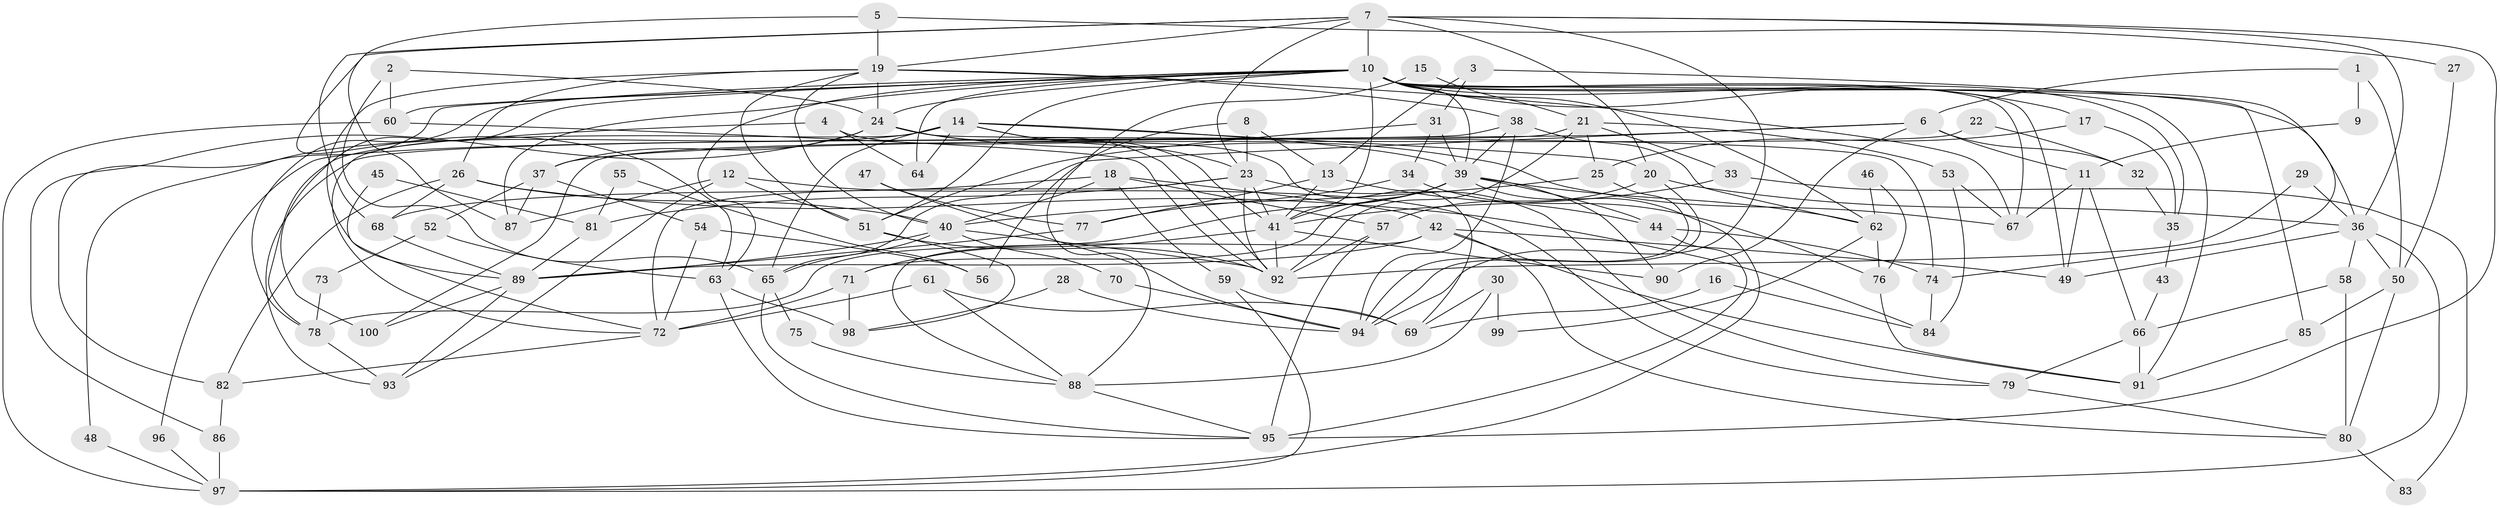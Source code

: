 // original degree distribution, {3: 0.24285714285714285, 6: 0.06428571428571428, 4: 0.3, 2: 0.15, 5: 0.17142857142857143, 7: 0.05, 8: 0.014285714285714285, 9: 0.007142857142857143}
// Generated by graph-tools (version 1.1) at 2025/51/03/04/25 22:51:18]
// undirected, 100 vertices, 223 edges
graph export_dot {
  node [color=gray90,style=filled];
  1;
  2;
  3;
  4;
  5;
  6;
  7;
  8;
  9;
  10;
  11;
  12;
  13;
  14;
  15;
  16;
  17;
  18;
  19;
  20;
  21;
  22;
  23;
  24;
  25;
  26;
  27;
  28;
  29;
  30;
  31;
  32;
  33;
  34;
  35;
  36;
  37;
  38;
  39;
  40;
  41;
  42;
  43;
  44;
  45;
  46;
  47;
  48;
  49;
  50;
  51;
  52;
  53;
  54;
  55;
  56;
  57;
  58;
  59;
  60;
  61;
  62;
  63;
  64;
  65;
  66;
  67;
  68;
  69;
  70;
  71;
  72;
  73;
  74;
  75;
  76;
  77;
  78;
  79;
  80;
  81;
  82;
  83;
  84;
  85;
  86;
  87;
  88;
  89;
  90;
  91;
  92;
  93;
  94;
  95;
  96;
  97;
  98;
  99;
  100;
  1 -- 6 [weight=1.0];
  1 -- 9 [weight=1.0];
  1 -- 50 [weight=1.0];
  2 -- 24 [weight=1.0];
  2 -- 60 [weight=1.0];
  2 -- 65 [weight=1.0];
  3 -- 13 [weight=1.0];
  3 -- 31 [weight=1.0];
  3 -- 74 [weight=1.0];
  4 -- 64 [weight=1.0];
  4 -- 69 [weight=1.0];
  4 -- 78 [weight=1.0];
  5 -- 19 [weight=1.0];
  5 -- 27 [weight=1.0];
  5 -- 63 [weight=1.0];
  6 -- 11 [weight=1.0];
  6 -- 32 [weight=1.0];
  6 -- 37 [weight=1.0];
  6 -- 65 [weight=1.0];
  6 -- 90 [weight=1.0];
  7 -- 10 [weight=1.0];
  7 -- 19 [weight=1.0];
  7 -- 20 [weight=1.0];
  7 -- 23 [weight=1.0];
  7 -- 36 [weight=1.0];
  7 -- 68 [weight=1.0];
  7 -- 87 [weight=1.0];
  7 -- 94 [weight=1.0];
  7 -- 95 [weight=1.0];
  8 -- 13 [weight=1.0];
  8 -- 23 [weight=1.0];
  8 -- 56 [weight=1.0];
  9 -- 11 [weight=1.0];
  10 -- 17 [weight=1.0];
  10 -- 24 [weight=1.0];
  10 -- 35 [weight=1.0];
  10 -- 36 [weight=2.0];
  10 -- 39 [weight=1.0];
  10 -- 41 [weight=1.0];
  10 -- 49 [weight=1.0];
  10 -- 51 [weight=1.0];
  10 -- 60 [weight=1.0];
  10 -- 62 [weight=1.0];
  10 -- 63 [weight=1.0];
  10 -- 64 [weight=1.0];
  10 -- 67 [weight=1.0];
  10 -- 78 [weight=1.0];
  10 -- 82 [weight=1.0];
  10 -- 85 [weight=1.0];
  10 -- 87 [weight=1.0];
  10 -- 91 [weight=1.0];
  10 -- 100 [weight=1.0];
  11 -- 49 [weight=1.0];
  11 -- 66 [weight=1.0];
  11 -- 67 [weight=1.0];
  12 -- 51 [weight=1.0];
  12 -- 79 [weight=1.0];
  12 -- 87 [weight=1.0];
  12 -- 93 [weight=1.0];
  13 -- 41 [weight=1.0];
  13 -- 44 [weight=1.0];
  13 -- 77 [weight=1.0];
  14 -- 20 [weight=1.0];
  14 -- 23 [weight=2.0];
  14 -- 39 [weight=1.0];
  14 -- 41 [weight=1.0];
  14 -- 48 [weight=1.0];
  14 -- 64 [weight=1.0];
  14 -- 65 [weight=1.0];
  14 -- 72 [weight=2.0];
  15 -- 21 [weight=1.0];
  15 -- 88 [weight=1.0];
  16 -- 69 [weight=1.0];
  16 -- 84 [weight=1.0];
  17 -- 25 [weight=1.0];
  17 -- 35 [weight=1.0];
  18 -- 40 [weight=1.0];
  18 -- 42 [weight=2.0];
  18 -- 57 [weight=1.0];
  18 -- 59 [weight=1.0];
  18 -- 68 [weight=1.0];
  19 -- 24 [weight=2.0];
  19 -- 26 [weight=1.0];
  19 -- 38 [weight=1.0];
  19 -- 40 [weight=1.0];
  19 -- 51 [weight=1.0];
  19 -- 67 [weight=1.0];
  19 -- 89 [weight=1.0];
  20 -- 36 [weight=1.0];
  20 -- 57 [weight=1.0];
  20 -- 94 [weight=1.0];
  21 -- 25 [weight=1.0];
  21 -- 33 [weight=1.0];
  21 -- 53 [weight=1.0];
  21 -- 92 [weight=1.0];
  21 -- 93 [weight=1.0];
  22 -- 32 [weight=1.0];
  22 -- 100 [weight=1.0];
  23 -- 41 [weight=2.0];
  23 -- 72 [weight=1.0];
  23 -- 79 [weight=1.0];
  23 -- 81 [weight=1.0];
  23 -- 92 [weight=1.0];
  24 -- 37 [weight=1.0];
  24 -- 67 [weight=1.0];
  24 -- 74 [weight=1.0];
  24 -- 86 [weight=1.0];
  24 -- 92 [weight=1.0];
  25 -- 40 [weight=1.0];
  25 -- 94 [weight=1.0];
  26 -- 40 [weight=1.0];
  26 -- 68 [weight=1.0];
  26 -- 82 [weight=1.0];
  26 -- 84 [weight=1.0];
  27 -- 50 [weight=1.0];
  28 -- 94 [weight=1.0];
  28 -- 98 [weight=1.0];
  29 -- 36 [weight=1.0];
  29 -- 92 [weight=1.0];
  30 -- 69 [weight=1.0];
  30 -- 88 [weight=1.0];
  30 -- 99 [weight=1.0];
  31 -- 34 [weight=1.0];
  31 -- 39 [weight=1.0];
  31 -- 51 [weight=1.0];
  32 -- 35 [weight=1.0];
  33 -- 41 [weight=1.0];
  33 -- 83 [weight=1.0];
  34 -- 76 [weight=1.0];
  34 -- 77 [weight=1.0];
  35 -- 43 [weight=1.0];
  36 -- 49 [weight=1.0];
  36 -- 50 [weight=1.0];
  36 -- 58 [weight=1.0];
  36 -- 97 [weight=1.0];
  37 -- 52 [weight=1.0];
  37 -- 54 [weight=1.0];
  37 -- 87 [weight=1.0];
  38 -- 39 [weight=1.0];
  38 -- 62 [weight=1.0];
  38 -- 94 [weight=1.0];
  38 -- 96 [weight=1.0];
  39 -- 41 [weight=1.0];
  39 -- 44 [weight=1.0];
  39 -- 62 [weight=2.0];
  39 -- 71 [weight=1.0];
  39 -- 78 [weight=1.0];
  39 -- 90 [weight=1.0];
  39 -- 97 [weight=1.0];
  40 -- 65 [weight=1.0];
  40 -- 70 [weight=1.0];
  40 -- 89 [weight=1.0];
  40 -- 92 [weight=1.0];
  41 -- 71 [weight=1.0];
  41 -- 90 [weight=2.0];
  41 -- 92 [weight=1.0];
  42 -- 49 [weight=1.0];
  42 -- 80 [weight=1.0];
  42 -- 88 [weight=1.0];
  42 -- 89 [weight=1.0];
  42 -- 91 [weight=1.0];
  43 -- 66 [weight=1.0];
  44 -- 74 [weight=1.0];
  44 -- 95 [weight=1.0];
  45 -- 72 [weight=1.0];
  45 -- 81 [weight=1.0];
  46 -- 62 [weight=1.0];
  46 -- 76 [weight=1.0];
  47 -- 77 [weight=1.0];
  47 -- 94 [weight=1.0];
  48 -- 97 [weight=1.0];
  50 -- 80 [weight=1.0];
  50 -- 85 [weight=1.0];
  51 -- 92 [weight=1.0];
  51 -- 98 [weight=1.0];
  52 -- 63 [weight=1.0];
  52 -- 73 [weight=1.0];
  53 -- 67 [weight=1.0];
  53 -- 84 [weight=1.0];
  54 -- 56 [weight=1.0];
  54 -- 72 [weight=1.0];
  55 -- 56 [weight=1.0];
  55 -- 81 [weight=1.0];
  57 -- 92 [weight=1.0];
  57 -- 95 [weight=1.0];
  58 -- 66 [weight=1.0];
  58 -- 80 [weight=1.0];
  59 -- 69 [weight=1.0];
  59 -- 97 [weight=1.0];
  60 -- 92 [weight=1.0];
  60 -- 97 [weight=1.0];
  61 -- 69 [weight=1.0];
  61 -- 72 [weight=1.0];
  61 -- 88 [weight=1.0];
  62 -- 76 [weight=1.0];
  62 -- 99 [weight=1.0];
  63 -- 95 [weight=1.0];
  63 -- 98 [weight=1.0];
  65 -- 75 [weight=1.0];
  65 -- 95 [weight=1.0];
  66 -- 79 [weight=1.0];
  66 -- 91 [weight=1.0];
  68 -- 89 [weight=1.0];
  70 -- 94 [weight=1.0];
  71 -- 72 [weight=1.0];
  71 -- 98 [weight=1.0];
  72 -- 82 [weight=1.0];
  73 -- 78 [weight=1.0];
  74 -- 84 [weight=1.0];
  75 -- 88 [weight=1.0];
  76 -- 91 [weight=1.0];
  77 -- 89 [weight=1.0];
  78 -- 93 [weight=1.0];
  79 -- 80 [weight=1.0];
  80 -- 83 [weight=1.0];
  81 -- 89 [weight=1.0];
  82 -- 86 [weight=1.0];
  85 -- 91 [weight=1.0];
  86 -- 97 [weight=1.0];
  88 -- 95 [weight=1.0];
  89 -- 93 [weight=1.0];
  89 -- 100 [weight=1.0];
  96 -- 97 [weight=1.0];
}
